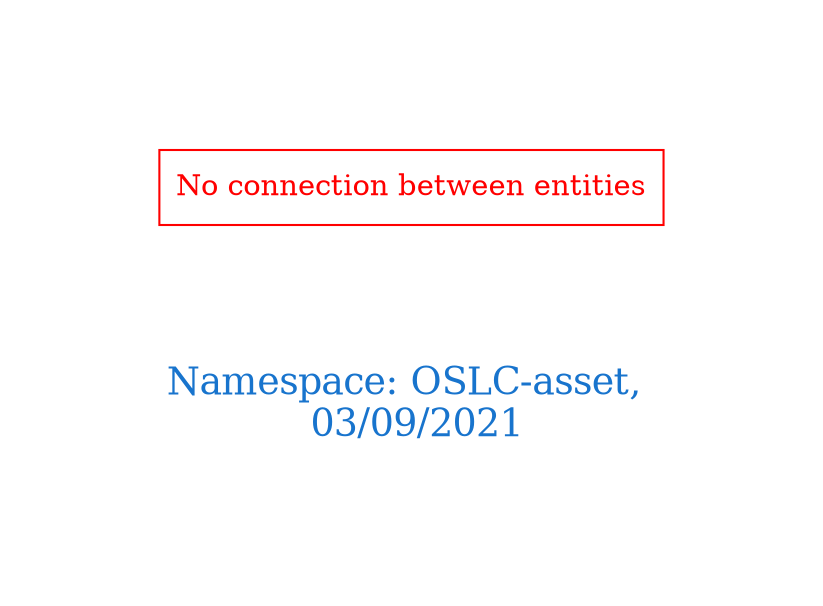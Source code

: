 digraph OGIT_ontology {
 graph [ rankdir= LR,pad=1 
fontsize = 18,
fontcolor= dodgerblue3,label = "\n\n\nNamespace: OSLC-asset, \n 03/09/2021"];
node[shape=polygon];
edge [  color="gray81"];

"No connection between entities" [fontcolor = "red",color="red", shape="polygon"]
}
